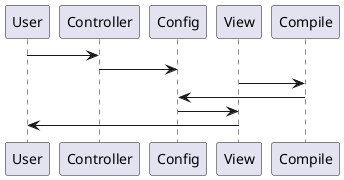 @startuml
'https://plantuml.com/use-case-diagram
User->Controller
Controller->Config
View->Compile
Compile->Config
Config -> View
View -> User


@enduml